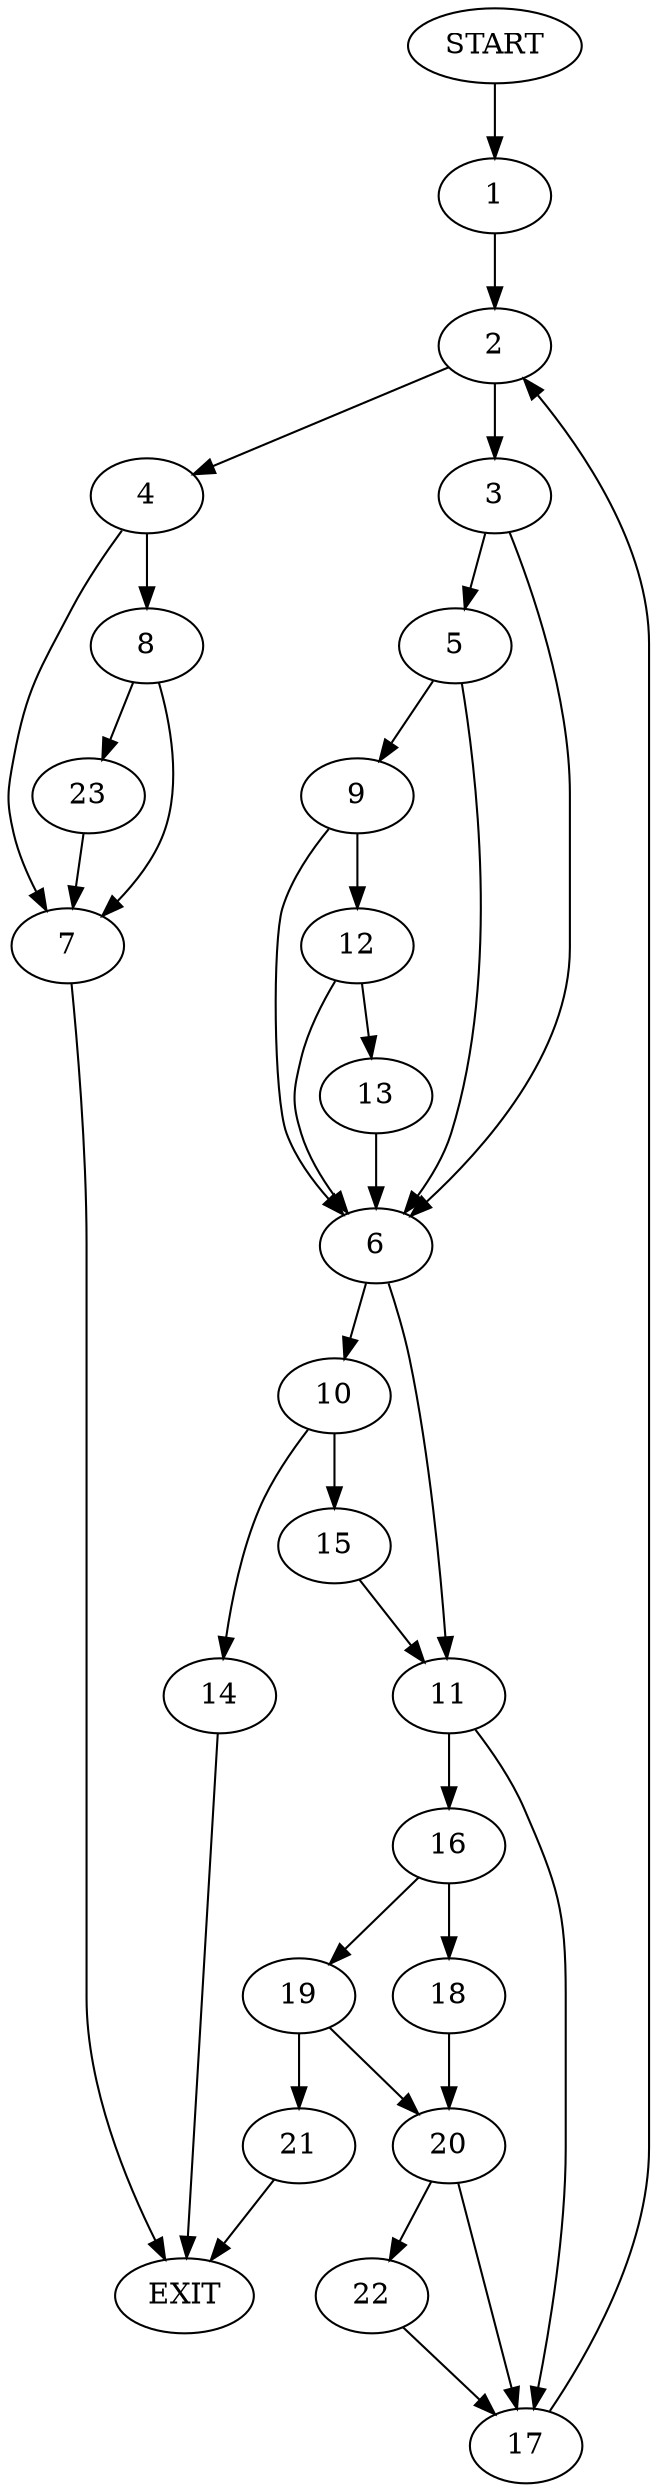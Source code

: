 digraph {
0 [label="START"]
24 [label="EXIT"]
0 -> 1
1 -> 2
2 -> 3
2 -> 4
3 -> 5
3 -> 6
4 -> 7
4 -> 8
5 -> 9
5 -> 6
6 -> 10
6 -> 11
9 -> 12
9 -> 6
12 -> 13
12 -> 6
13 -> 6
10 -> 14
10 -> 15
11 -> 16
11 -> 17
14 -> 24
15 -> 11
17 -> 2
16 -> 18
16 -> 19
18 -> 20
19 -> 21
19 -> 20
20 -> 22
20 -> 17
21 -> 24
22 -> 17
8 -> 7
8 -> 23
7 -> 24
23 -> 7
}
